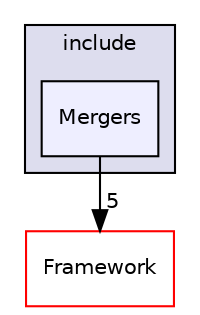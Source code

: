 digraph "/home/travis/build/AliceO2Group/AliceO2/Utilities/Mergers/include/Mergers" {
  bgcolor=transparent;
  compound=true
  node [ fontsize="10", fontname="Helvetica"];
  edge [ labelfontsize="10", labelfontname="Helvetica"];
  subgraph clusterdir_54d051ade5e6bd04623ba91b90a1a5a2 {
    graph [ bgcolor="#ddddee", pencolor="black", label="include" fontname="Helvetica", fontsize="10", URL="dir_54d051ade5e6bd04623ba91b90a1a5a2.html"]
  dir_dffff0f3e19f641b68b1871ae245d3aa [shape=box, label="Mergers", style="filled", fillcolor="#eeeeff", pencolor="black", URL="dir_dffff0f3e19f641b68b1871ae245d3aa.html"];
  }
  dir_bcbb2cf9a3d3d83e5515c82071a07177 [shape=box label="Framework" color="red" URL="dir_bcbb2cf9a3d3d83e5515c82071a07177.html"];
  dir_dffff0f3e19f641b68b1871ae245d3aa->dir_bcbb2cf9a3d3d83e5515c82071a07177 [headlabel="5", labeldistance=1.5 headhref="dir_000645_000031.html"];
}
